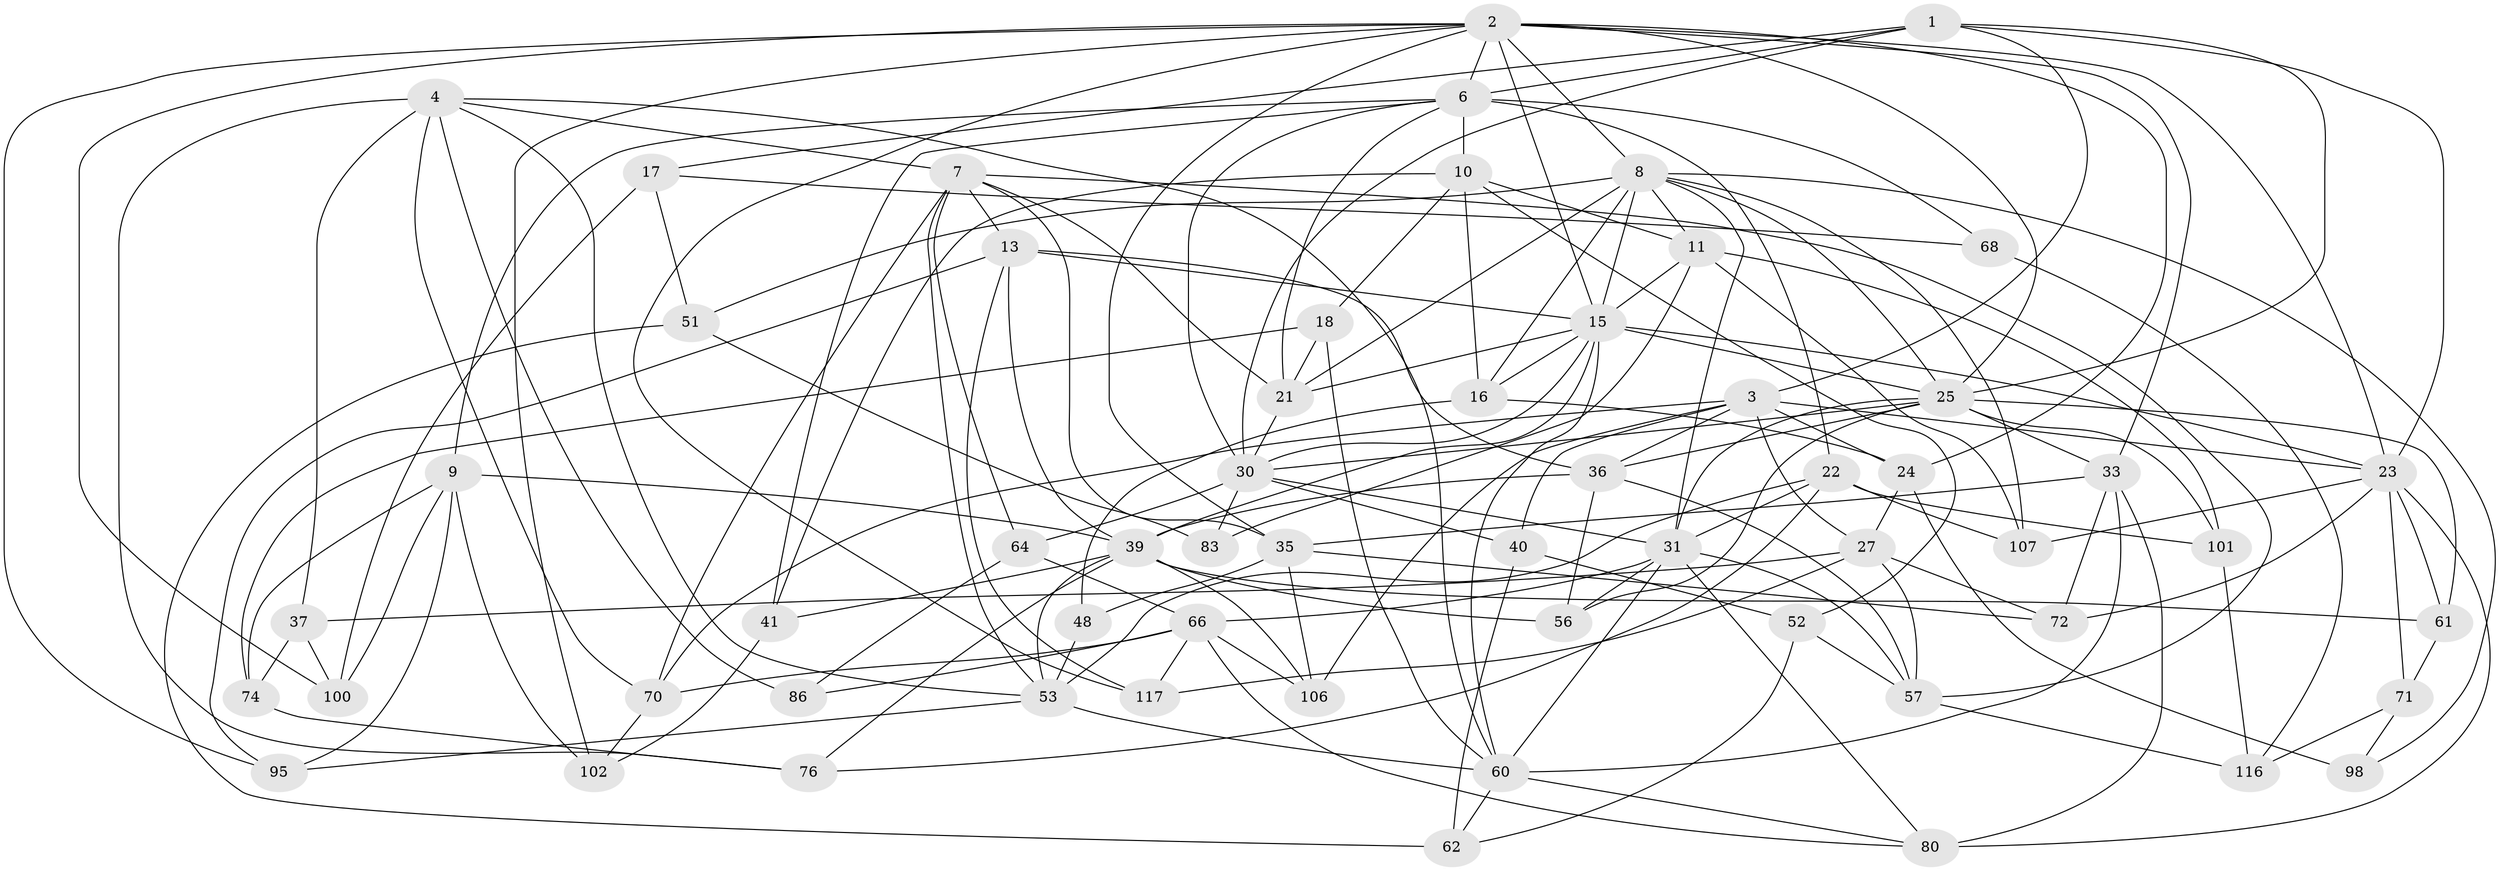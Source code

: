 // original degree distribution, {4: 1.0}
// Generated by graph-tools (version 1.1) at 2025/20/03/04/25 18:20:32]
// undirected, 59 vertices, 167 edges
graph export_dot {
graph [start="1"]
  node [color=gray90,style=filled];
  1 [super="+89"];
  2 [super="+92+14+19"];
  3 [super="+20+82"];
  4 [super="+5"];
  6 [super="+28+12"];
  7 [super="+29+54"];
  8 [super="+43"];
  9 [super="+47"];
  10 [super="+115"];
  11 [super="+38"];
  13 [super="+110"];
  15 [super="+75+58"];
  16 [super="+32"];
  17;
  18;
  21 [super="+112"];
  22 [super="+84"];
  23 [super="+59"];
  24 [super="+87"];
  25 [super="+50+73"];
  27 [super="+69"];
  30 [super="+65+118"];
  31 [super="+104+34"];
  33 [super="+42"];
  35 [super="+67"];
  36 [super="+105"];
  37;
  39 [super="+111+94+45"];
  40;
  41;
  48;
  51;
  52;
  53 [super="+93+109"];
  56;
  57 [super="+79"];
  60 [super="+103"];
  61;
  62;
  64;
  66 [super="+77+88"];
  68;
  70 [super="+81"];
  71;
  72;
  74;
  76;
  80 [super="+90"];
  83;
  86;
  95;
  98;
  100;
  101;
  102;
  106;
  107;
  116;
  117;
  1 -- 30;
  1 -- 17;
  1 -- 23;
  1 -- 6;
  1 -- 3;
  1 -- 25;
  2 -- 100;
  2 -- 117;
  2 -- 95;
  2 -- 24;
  2 -- 33;
  2 -- 23;
  2 -- 8;
  2 -- 35;
  2 -- 6;
  2 -- 102;
  2 -- 25;
  2 -- 15;
  3 -- 40;
  3 -- 106;
  3 -- 23;
  3 -- 27;
  3 -- 24;
  3 -- 36;
  3 -- 70;
  4 -- 86 [weight=2];
  4 -- 37;
  4 -- 70;
  4 -- 53;
  4 -- 7;
  4 -- 76;
  4 -- 60;
  6 -- 68 [weight=2];
  6 -- 41;
  6 -- 30;
  6 -- 22;
  6 -- 9;
  6 -- 10;
  6 -- 21;
  7 -- 21;
  7 -- 53;
  7 -- 13;
  7 -- 70;
  7 -- 64;
  7 -- 57;
  7 -- 35;
  8 -- 11;
  8 -- 51;
  8 -- 16 [weight=2];
  8 -- 98;
  8 -- 107;
  8 -- 15 [weight=2];
  8 -- 21;
  8 -- 31;
  8 -- 25;
  9 -- 95;
  9 -- 102;
  9 -- 100;
  9 -- 74;
  9 -- 39;
  10 -- 52;
  10 -- 11;
  10 -- 16;
  10 -- 41;
  10 -- 18;
  11 -- 101;
  11 -- 107;
  11 -- 83;
  11 -- 15;
  13 -- 95;
  13 -- 117;
  13 -- 15;
  13 -- 39;
  13 -- 36;
  15 -- 30;
  15 -- 39;
  15 -- 16;
  15 -- 21;
  15 -- 23;
  15 -- 25;
  15 -- 60;
  16 -- 48;
  16 -- 24;
  17 -- 51;
  17 -- 100;
  17 -- 68;
  18 -- 74;
  18 -- 60;
  18 -- 21;
  21 -- 30;
  22 -- 107;
  22 -- 76;
  22 -- 101;
  22 -- 31;
  22 -- 53;
  23 -- 80 [weight=2];
  23 -- 61;
  23 -- 107;
  23 -- 71;
  23 -- 72;
  24 -- 98 [weight=2];
  24 -- 27;
  25 -- 33;
  25 -- 30;
  25 -- 36;
  25 -- 101;
  25 -- 56;
  25 -- 61;
  25 -- 31 [weight=2];
  27 -- 37;
  27 -- 57;
  27 -- 72;
  27 -- 117;
  30 -- 64;
  30 -- 83 [weight=2];
  30 -- 40;
  30 -- 31;
  31 -- 60;
  31 -- 56;
  31 -- 57;
  31 -- 80;
  31 -- 66;
  33 -- 80;
  33 -- 72;
  33 -- 60;
  33 -- 35;
  35 -- 106;
  35 -- 72;
  35 -- 48;
  36 -- 39;
  36 -- 57;
  36 -- 56;
  37 -- 100;
  37 -- 74;
  39 -- 53;
  39 -- 76;
  39 -- 41;
  39 -- 56;
  39 -- 106;
  39 -- 61;
  40 -- 52;
  40 -- 62;
  41 -- 102;
  48 -- 53 [weight=2];
  51 -- 62;
  51 -- 83;
  52 -- 62;
  52 -- 57;
  53 -- 95;
  53 -- 60;
  57 -- 116;
  60 -- 62;
  60 -- 80;
  61 -- 71;
  64 -- 86;
  64 -- 66;
  66 -- 70 [weight=2];
  66 -- 117;
  66 -- 106;
  66 -- 80;
  66 -- 86;
  68 -- 116;
  70 -- 102;
  71 -- 98;
  71 -- 116;
  74 -- 76;
  101 -- 116;
}
